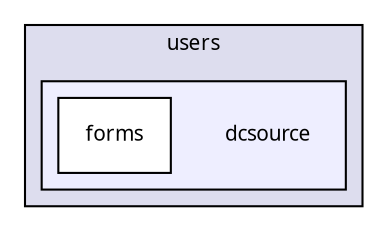 digraph G {
  compound=true
  node [ fontsize=10, fontname="FreeSans.ttf"];
  edge [ labelfontsize=9, labelfontname="FreeSans.ttf"];
  subgraph clusterdir_1b092230b1fd5a3e6d578edf1ed86c7f {
    graph [ bgcolor="#ddddee", pencolor="black", label="users" fontname="FreeSans.ttf", fontsize=10, URL="dir_1b092230b1fd5a3e6d578edf1ed86c7f.html"]
  subgraph clusterdir_ac5ee1485d775a8ec6774ce932c526ef {
    graph [ bgcolor="#eeeeff", pencolor="black", label="" URL="dir_ac5ee1485d775a8ec6774ce932c526ef.html"];
    dir_ac5ee1485d775a8ec6774ce932c526ef [shape=plaintext label="dcsource"];
    dir_ddef3bb800698f2cb5cfc36024940885 [shape=box label="forms" color="black" fillcolor="white" style="filled" URL="dir_ddef3bb800698f2cb5cfc36024940885.html"];
  }
  }
}
